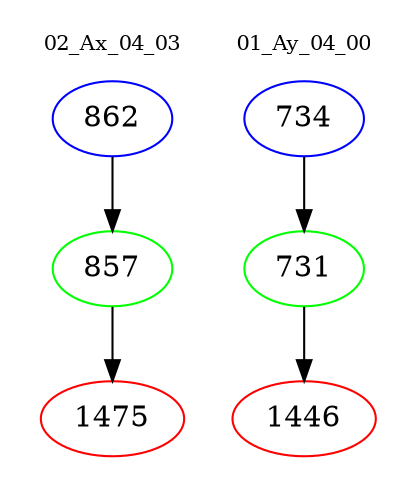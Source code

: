 digraph{
subgraph cluster_0 {
color = white
label = "02_Ax_04_03";
fontsize=10;
T0_862 [label="862", color="blue"]
T0_862 -> T0_857 [color="black"]
T0_857 [label="857", color="green"]
T0_857 -> T0_1475 [color="black"]
T0_1475 [label="1475", color="red"]
}
subgraph cluster_1 {
color = white
label = "01_Ay_04_00";
fontsize=10;
T1_734 [label="734", color="blue"]
T1_734 -> T1_731 [color="black"]
T1_731 [label="731", color="green"]
T1_731 -> T1_1446 [color="black"]
T1_1446 [label="1446", color="red"]
}
}
